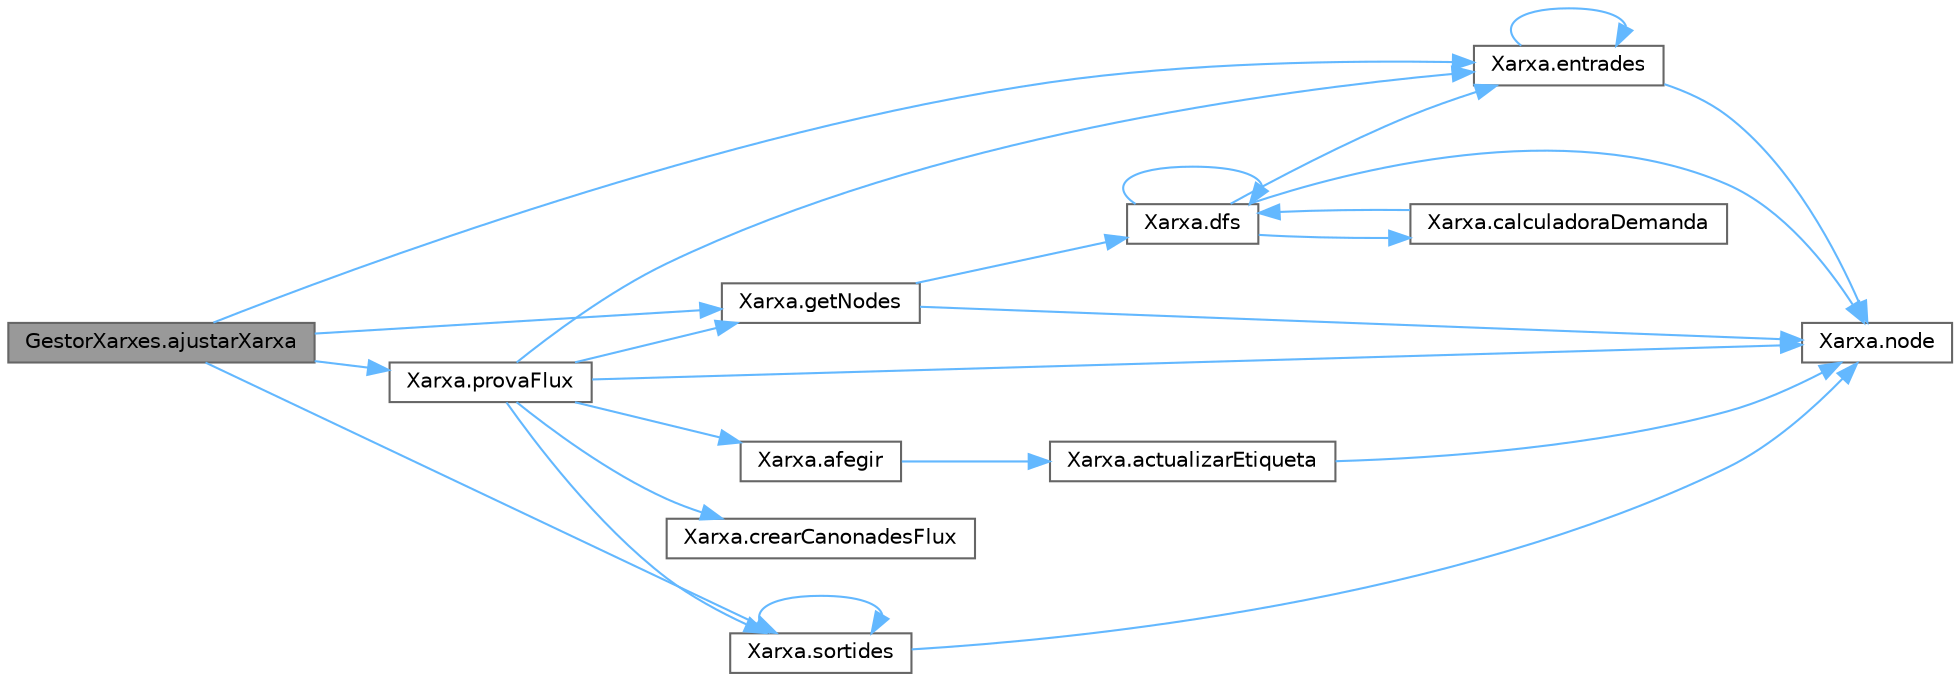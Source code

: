 digraph "GestorXarxes.ajustarXarxa"
{
 // LATEX_PDF_SIZE
  bgcolor="transparent";
  edge [fontname=Helvetica,fontsize=10,labelfontname=Helvetica,labelfontsize=10];
  node [fontname=Helvetica,fontsize=10,shape=box,height=0.2,width=0.4];
  rankdir="LR";
  Node1 [id="Node000001",label="GestorXarxes.ajustarXarxa",height=0.2,width=0.4,color="gray40", fillcolor="grey60", style="filled", fontcolor="black",tooltip="Ajusta la xarxa x segons un conjunt de regles o paràmetres."];
  Node1 -> Node2 [id="edge1_Node000001_Node000002",color="steelblue1",style="solid",tooltip=" "];
  Node2 [id="Node000002",label="Xarxa.entrades",height=0.2,width=0.4,color="grey40", fillcolor="white", style="filled",URL="$class_xarxa.html#aded00049e8a19716e598c2b0f521389d",tooltip="Retorna un iterador que permet recórrer totes les canonades que entren al node."];
  Node2 -> Node2 [id="edge2_Node000002_Node000002",color="steelblue1",style="solid",tooltip=" "];
  Node2 -> Node3 [id="edge3_Node000002_Node000003",color="steelblue1",style="solid",tooltip=" "];
  Node3 [id="Node000003",label="Xarxa.node",height=0.2,width=0.4,color="grey40", fillcolor="white", style="filled",URL="$class_xarxa.html#a5f4cb1e91855800352838cbaa0b4ef1e",tooltip="Retorna el node de la xarxa amb l'identificador donat."];
  Node1 -> Node4 [id="edge4_Node000001_Node000004",color="steelblue1",style="solid",tooltip=" "];
  Node4 [id="Node000004",label="Xarxa.getNodes",height=0.2,width=0.4,color="grey40", fillcolor="white", style="filled",URL="$class_xarxa.html#a4eb0768dec4379ca4c7b6ddaca34cca0",tooltip="Obté la llista de nodes visitats a partir d'un node donat."];
  Node4 -> Node5 [id="edge5_Node000004_Node000005",color="steelblue1",style="solid",tooltip=" "];
  Node5 [id="Node000005",label="Xarxa.dfs",height=0.2,width=0.4,color="grey40", fillcolor="white", style="filled",URL="$class_xarxa.html#a561323ef66df35ea1fd00f77cacb25a7",tooltip="Realitza una cerca en profunditat (DFS) per distribuir la demanda a través de la xarxa de nodes."];
  Node5 -> Node6 [id="edge6_Node000005_Node000006",color="steelblue1",style="solid",tooltip=" "];
  Node6 [id="Node000006",label="Xarxa.calculadoraDemanda",height=0.2,width=0.4,color="grey40", fillcolor="white", style="filled",URL="$class_xarxa.html#a4e579fd3b3f506a87f72d2acc0afa924",tooltip="Calcula i ajusta la demanda d'un node receptor en funció de la capacitat de la canonada."];
  Node6 -> Node5 [id="edge7_Node000006_Node000005",color="steelblue1",style="solid",tooltip=" "];
  Node5 -> Node5 [id="edge8_Node000005_Node000005",color="steelblue1",style="solid",tooltip=" "];
  Node5 -> Node2 [id="edge9_Node000005_Node000002",color="steelblue1",style="solid",tooltip=" "];
  Node5 -> Node3 [id="edge10_Node000005_Node000003",color="steelblue1",style="solid",tooltip=" "];
  Node4 -> Node3 [id="edge11_Node000004_Node000003",color="steelblue1",style="solid",tooltip=" "];
  Node1 -> Node7 [id="edge12_Node000001_Node000007",color="steelblue1",style="solid",tooltip=" "];
  Node7 [id="Node000007",label="Xarxa.provaFlux",height=0.2,width=0.4,color="grey40", fillcolor="white", style="filled",URL="$class_xarxa.html#ab15830579256d0b2b599f900a10be66f",tooltip="Prova el flux entre dos nodes i ajusta la xarxa en conseqüència."];
  Node7 -> Node8 [id="edge13_Node000007_Node000008",color="steelblue1",style="solid",tooltip=" "];
  Node8 [id="Node000008",label="Xarxa.afegir",height=0.2,width=0.4,color="grey40", fillcolor="white", style="filled",URL="$class_xarxa.html#ad1d4b91e851fdfd8d1621543b7d5c01e",tooltip="Afegeix un node d'origen a la xarxa."];
  Node8 -> Node9 [id="edge14_Node000008_Node000009",color="steelblue1",style="solid",tooltip=" "];
  Node9 [id="Node000009",label="Xarxa.actualizarEtiqueta",height=0.2,width=0.4,color="grey40", fillcolor="white", style="filled",URL="$class_xarxa.html#afba3535b69b59b5e74e6a2a5b2c000a2",tooltip="Actualitza l'etiqueta d'un node amb el seu estat actual."];
  Node9 -> Node3 [id="edge15_Node000009_Node000003",color="steelblue1",style="solid",tooltip=" "];
  Node7 -> Node10 [id="edge16_Node000007_Node000010",color="steelblue1",style="solid",tooltip=" "];
  Node10 [id="Node000010",label="Xarxa.crearCanonadesFlux",height=0.2,width=0.4,color="grey40", fillcolor="white", style="filled",URL="$class_xarxa.html#a67064818e9beca31a71e54be558c450a",tooltip="Crea una canonada per a dirigir el flux entre dos nodes."];
  Node7 -> Node2 [id="edge17_Node000007_Node000002",color="steelblue1",style="solid",tooltip=" "];
  Node7 -> Node4 [id="edge18_Node000007_Node000004",color="steelblue1",style="solid",tooltip=" "];
  Node7 -> Node3 [id="edge19_Node000007_Node000003",color="steelblue1",style="solid",tooltip=" "];
  Node7 -> Node11 [id="edge20_Node000007_Node000011",color="steelblue1",style="solid",tooltip=" "];
  Node11 [id="Node000011",label="Xarxa.sortides",height=0.2,width=0.4,color="grey40", fillcolor="white", style="filled",URL="$class_xarxa.html#a8317b31c1ffe524831a25bad0e975597",tooltip="Retorna un iterador que permet recórrer totes les canonades que surten del node."];
  Node11 -> Node3 [id="edge21_Node000011_Node000003",color="steelblue1",style="solid",tooltip=" "];
  Node11 -> Node11 [id="edge22_Node000011_Node000011",color="steelblue1",style="solid",tooltip=" "];
  Node1 -> Node11 [id="edge23_Node000001_Node000011",color="steelblue1",style="solid",tooltip=" "];
}
